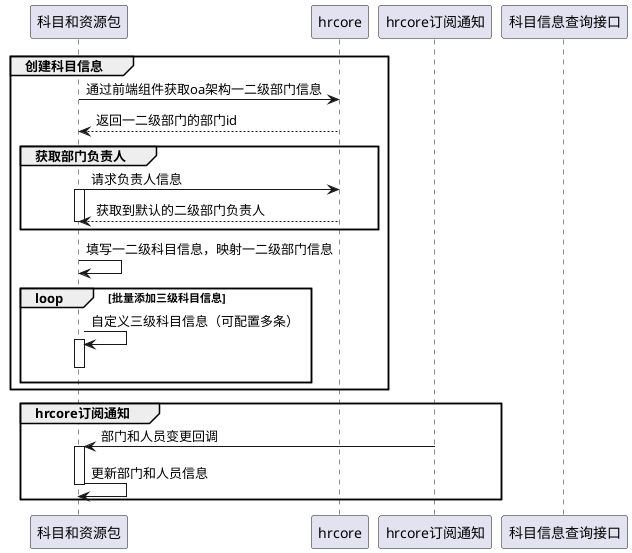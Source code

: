 @startuml

participant 科目和资源包
participant hrcore
participant hrcore订阅通知
participant 科目信息查询接口

group 创建科目信息
    科目和资源包 -> hrcore : 通过前端组件获取oa架构一二级部门信息
    hrcore --> 科目和资源包 : 返回一二级部门的部门id
    group 获取部门负责人
        科目和资源包 -> hrcore : 请求负责人信息
        activate 科目和资源包
        hrcore --> 科目和资源包 : 获取到默认的二级部门负责人
        deactivate 科目和资源包
    end
    科目和资源包 -> 科目和资源包 : 填写一二级科目信息，映射一二级部门信息
    loop 批量添加三级科目信息
        科目和资源包 -> 科目和资源包 : 自定义三级科目信息（可配置多条）
        activate 科目和资源包
        deactivate 科目和资源包
    end

end

group hrcore订阅通知
    hrcore订阅通知 -> 科目和资源包 : 部门和人员变更回调
    activate 科目和资源包
    科目和资源包 -> 科目和资源包 : 更新部门和人员信息
    deactivate 科目和资源包
end

@enduml